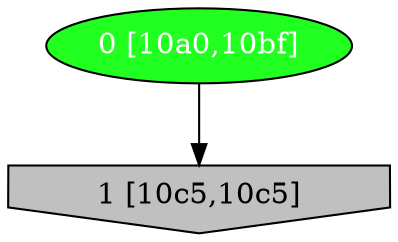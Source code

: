 diGraph wc{
	wc_0  [style=filled fillcolor="#20FF20" fontcolor="#ffffff" shape=oval label="0 [10a0,10bf]"]
	wc_1  [style=filled fillcolor="#C0C0C0" fontcolor="#000000" shape=invhouse label="1 [10c5,10c5]"]

	wc_0 -> wc_1
}